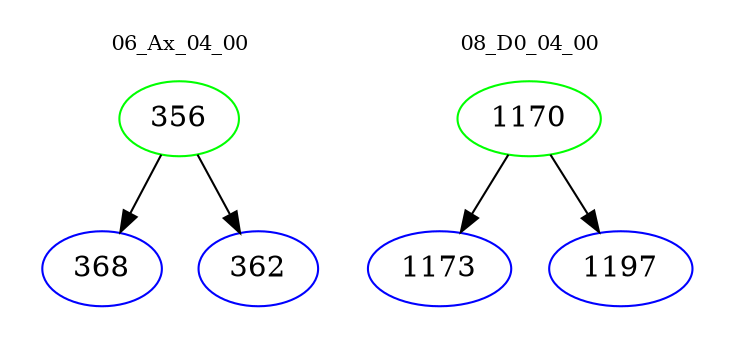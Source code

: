 digraph{
subgraph cluster_0 {
color = white
label = "06_Ax_04_00";
fontsize=10;
T0_356 [label="356", color="green"]
T0_356 -> T0_368 [color="black"]
T0_368 [label="368", color="blue"]
T0_356 -> T0_362 [color="black"]
T0_362 [label="362", color="blue"]
}
subgraph cluster_1 {
color = white
label = "08_D0_04_00";
fontsize=10;
T1_1170 [label="1170", color="green"]
T1_1170 -> T1_1173 [color="black"]
T1_1173 [label="1173", color="blue"]
T1_1170 -> T1_1197 [color="black"]
T1_1197 [label="1197", color="blue"]
}
}
